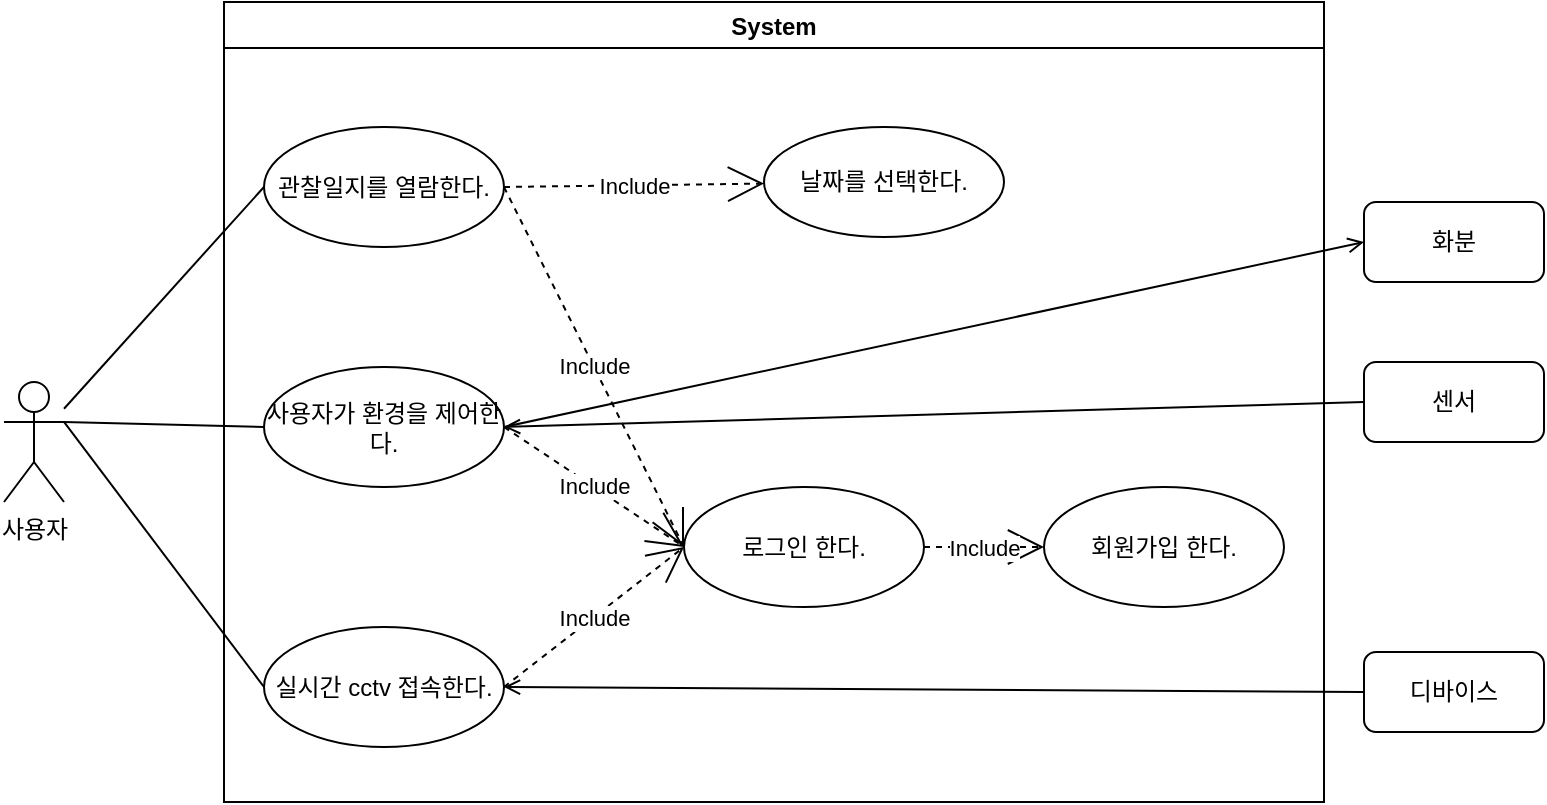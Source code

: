 <mxfile version="20.3.7" type="github">
  <diagram id="NCL2p-JWgOGxsxKp1H8N" name="페이지-1">
    <mxGraphModel dx="945" dy="542" grid="1" gridSize="10" guides="1" tooltips="1" connect="1" arrows="1" fold="1" page="1" pageScale="1" pageWidth="827" pageHeight="1169" math="0" shadow="0">
      <root>
        <mxCell id="0" />
        <mxCell id="1" parent="0" />
        <mxCell id="VMQcNs2NsHs9lcobG29F-1" value="사용자" style="shape=umlActor;verticalLabelPosition=bottom;verticalAlign=top;html=1;outlineConnect=0;" parent="1" vertex="1">
          <mxGeometry x="120" y="350" width="30" height="60" as="geometry" />
        </mxCell>
        <mxCell id="VMQcNs2NsHs9lcobG29F-6" value="센서" style="rounded=1;whiteSpace=wrap;html=1;" parent="1" vertex="1">
          <mxGeometry x="800" y="340" width="90" height="40" as="geometry" />
        </mxCell>
        <mxCell id="VMQcNs2NsHs9lcobG29F-7" value="디바이스" style="rounded=1;whiteSpace=wrap;html=1;" parent="1" vertex="1">
          <mxGeometry x="800" y="485" width="90" height="40" as="geometry" />
        </mxCell>
        <mxCell id="7xkepa5mnOWRhtYiWadu-17" value="" style="endArrow=none;html=1;rounded=0;entryX=0;entryY=0.5;entryDx=0;entryDy=0;endFill=0;startArrow=none;startFill=0;" parent="1" source="VMQcNs2NsHs9lcobG29F-1" target="VMQcNs2NsHs9lcobG29F-11" edge="1">
          <mxGeometry width="50" height="50" relative="1" as="geometry">
            <mxPoint x="400" y="480" as="sourcePoint" />
            <mxPoint x="450" y="430" as="targetPoint" />
          </mxGeometry>
        </mxCell>
        <mxCell id="7xkepa5mnOWRhtYiWadu-18" value="" style="endArrow=none;html=1;rounded=0;entryX=0;entryY=0.5;entryDx=0;entryDy=0;exitX=1;exitY=0.333;exitDx=0;exitDy=0;exitPerimeter=0;startArrow=none;startFill=0;endFill=0;" parent="1" source="VMQcNs2NsHs9lcobG29F-1" target="7xkepa5mnOWRhtYiWadu-20" edge="1">
          <mxGeometry width="50" height="50" relative="1" as="geometry">
            <mxPoint x="150" y="345.796" as="sourcePoint" />
            <mxPoint x="238.05" y="262.42" as="targetPoint" />
          </mxGeometry>
        </mxCell>
        <mxCell id="7xkepa5mnOWRhtYiWadu-19" value="" style="endArrow=none;html=1;rounded=0;entryX=0;entryY=0.5;entryDx=0;entryDy=0;exitX=1;exitY=0.333;exitDx=0;exitDy=0;exitPerimeter=0;startArrow=none;startFill=0;endFill=0;" parent="1" source="VMQcNs2NsHs9lcobG29F-1" target="VMQcNs2NsHs9lcobG29F-14" edge="1">
          <mxGeometry width="50" height="50" relative="1" as="geometry">
            <mxPoint x="140" y="340" as="sourcePoint" />
            <mxPoint x="248.05" y="272.42" as="targetPoint" />
          </mxGeometry>
        </mxCell>
        <mxCell id="NQVfX0kyocod-ZurXNuU-1" value="" style="endArrow=open;html=1;rounded=0;exitX=0;exitY=0.5;exitDx=0;exitDy=0;entryX=1;entryY=0.5;entryDx=0;entryDy=0;endFill=0;" parent="1" source="VMQcNs2NsHs9lcobG29F-6" target="7xkepa5mnOWRhtYiWadu-20" edge="1">
          <mxGeometry width="50" height="50" relative="1" as="geometry">
            <mxPoint x="400" y="430" as="sourcePoint" />
            <mxPoint x="464" y="370" as="targetPoint" />
          </mxGeometry>
        </mxCell>
        <mxCell id="gYhQfILOeX3ABxQb6qOJ-1" value="" style="endArrow=open;html=1;rounded=0;exitX=0;exitY=0.5;exitDx=0;exitDy=0;entryX=1;entryY=0.5;entryDx=0;entryDy=0;endFill=0;" edge="1" parent="1" source="VMQcNs2NsHs9lcobG29F-7" target="VMQcNs2NsHs9lcobG29F-14">
          <mxGeometry width="50" height="50" relative="1" as="geometry">
            <mxPoint x="680" y="190" as="sourcePoint" />
            <mxPoint x="403" y="380" as="targetPoint" />
          </mxGeometry>
        </mxCell>
        <mxCell id="gYhQfILOeX3ABxQb6qOJ-6" value="" style="endArrow=open;html=1;rounded=0;exitX=1;exitY=0.5;exitDx=0;exitDy=0;entryX=0;entryY=0.5;entryDx=0;entryDy=0;endFill=0;" edge="1" parent="1" source="7xkepa5mnOWRhtYiWadu-20" target="gYhQfILOeX3ABxQb6qOJ-10">
          <mxGeometry width="50" height="50" relative="1" as="geometry">
            <mxPoint x="660" y="490" as="sourcePoint" />
            <mxPoint x="760" y="330" as="targetPoint" />
          </mxGeometry>
        </mxCell>
        <mxCell id="gYhQfILOeX3ABxQb6qOJ-9" value="System" style="swimlane;" vertex="1" parent="1">
          <mxGeometry x="230" y="160" width="550" height="400" as="geometry" />
        </mxCell>
        <mxCell id="VMQcNs2NsHs9lcobG29F-12" value="로그인 한다." style="ellipse;whiteSpace=wrap;html=1;" parent="gYhQfILOeX3ABxQb6qOJ-9" vertex="1">
          <mxGeometry x="230" y="242.5" width="120" height="60" as="geometry" />
        </mxCell>
        <mxCell id="7xkepa5mnOWRhtYiWadu-15" value="날짜를 선택한다." style="ellipse;whiteSpace=wrap;html=1;" parent="gYhQfILOeX3ABxQb6qOJ-9" vertex="1">
          <mxGeometry x="270" y="62.5" width="120" height="55" as="geometry" />
        </mxCell>
        <mxCell id="VMQcNs2NsHs9lcobG29F-11" value="관찰일지를 열람한다." style="ellipse;whiteSpace=wrap;html=1;" parent="gYhQfILOeX3ABxQb6qOJ-9" vertex="1">
          <mxGeometry x="20" y="62.5" width="120" height="60" as="geometry" />
        </mxCell>
        <mxCell id="VMQcNs2NsHs9lcobG29F-14" value="실시간 cctv 접속한다." style="ellipse;whiteSpace=wrap;html=1;" parent="gYhQfILOeX3ABxQb6qOJ-9" vertex="1">
          <mxGeometry x="20" y="312.5" width="120" height="60" as="geometry" />
        </mxCell>
        <mxCell id="7xkepa5mnOWRhtYiWadu-20" value="사용자가 환경을 제어한다." style="ellipse;whiteSpace=wrap;html=1;" parent="gYhQfILOeX3ABxQb6qOJ-9" vertex="1">
          <mxGeometry x="20" y="182.5" width="120" height="60" as="geometry" />
        </mxCell>
        <mxCell id="7xkepa5mnOWRhtYiWadu-12" value="Include" style="endArrow=open;endSize=16;endFill=0;html=1;rounded=0;exitX=1;exitY=0.5;exitDx=0;exitDy=0;dashed=1;entryX=0;entryY=0.5;entryDx=0;entryDy=0;" parent="gYhQfILOeX3ABxQb6qOJ-9" source="VMQcNs2NsHs9lcobG29F-11" target="VMQcNs2NsHs9lcobG29F-12" edge="1">
          <mxGeometry width="160" relative="1" as="geometry">
            <mxPoint x="460" y="320" as="sourcePoint" />
            <mxPoint x="480" y="320" as="targetPoint" />
          </mxGeometry>
        </mxCell>
        <mxCell id="7xkepa5mnOWRhtYiWadu-16" value="Include" style="endArrow=open;endSize=16;endFill=0;html=1;rounded=0;exitX=1;exitY=0.5;exitDx=0;exitDy=0;dashed=1;" parent="gYhQfILOeX3ABxQb6qOJ-9" source="VMQcNs2NsHs9lcobG29F-11" target="7xkepa5mnOWRhtYiWadu-15" edge="1">
          <mxGeometry width="160" relative="1" as="geometry">
            <mxPoint x="180" y="95" as="sourcePoint" />
            <mxPoint x="290" y="10" as="targetPoint" />
          </mxGeometry>
        </mxCell>
        <mxCell id="7xkepa5mnOWRhtYiWadu-11" value="Include" style="endArrow=open;endSize=16;endFill=0;html=1;rounded=0;dashed=1;exitX=1;exitY=0.5;exitDx=0;exitDy=0;entryX=0;entryY=0.5;entryDx=0;entryDy=0;" parent="gYhQfILOeX3ABxQb6qOJ-9" source="VMQcNs2NsHs9lcobG29F-14" target="VMQcNs2NsHs9lcobG29F-12" edge="1">
          <mxGeometry width="160" relative="1" as="geometry">
            <mxPoint x="190" y="290" as="sourcePoint" />
            <mxPoint x="440" y="410" as="targetPoint" />
          </mxGeometry>
        </mxCell>
        <mxCell id="7xkepa5mnOWRhtYiWadu-7" value="Include" style="endArrow=open;endSize=16;endFill=0;html=1;rounded=0;dashed=1;entryX=0;entryY=0.5;entryDx=0;entryDy=0;exitX=1;exitY=0.5;exitDx=0;exitDy=0;" parent="gYhQfILOeX3ABxQb6qOJ-9" source="7xkepa5mnOWRhtYiWadu-20" target="VMQcNs2NsHs9lcobG29F-12" edge="1">
          <mxGeometry width="160" relative="1" as="geometry">
            <mxPoint x="130" y="270" as="sourcePoint" />
            <mxPoint x="440" y="410" as="targetPoint" />
          </mxGeometry>
        </mxCell>
        <mxCell id="gYhQfILOeX3ABxQb6qOJ-11" value="회원가입 한다." style="ellipse;whiteSpace=wrap;html=1;" vertex="1" parent="gYhQfILOeX3ABxQb6qOJ-9">
          <mxGeometry x="410" y="242.5" width="120" height="60" as="geometry" />
        </mxCell>
        <mxCell id="gYhQfILOeX3ABxQb6qOJ-12" value="Include" style="endArrow=open;endSize=16;endFill=0;html=1;rounded=0;dashed=1;exitX=1;exitY=0.5;exitDx=0;exitDy=0;entryX=0;entryY=0.5;entryDx=0;entryDy=0;" edge="1" parent="gYhQfILOeX3ABxQb6qOJ-9" source="VMQcNs2NsHs9lcobG29F-12" target="gYhQfILOeX3ABxQb6qOJ-11">
          <mxGeometry width="160" relative="1" as="geometry">
            <mxPoint x="150" y="352.5" as="sourcePoint" />
            <mxPoint x="240" y="282.5" as="targetPoint" />
          </mxGeometry>
        </mxCell>
        <mxCell id="gYhQfILOeX3ABxQb6qOJ-10" value="화분" style="rounded=1;whiteSpace=wrap;html=1;" vertex="1" parent="1">
          <mxGeometry x="800" y="260" width="90" height="40" as="geometry" />
        </mxCell>
      </root>
    </mxGraphModel>
  </diagram>
</mxfile>
